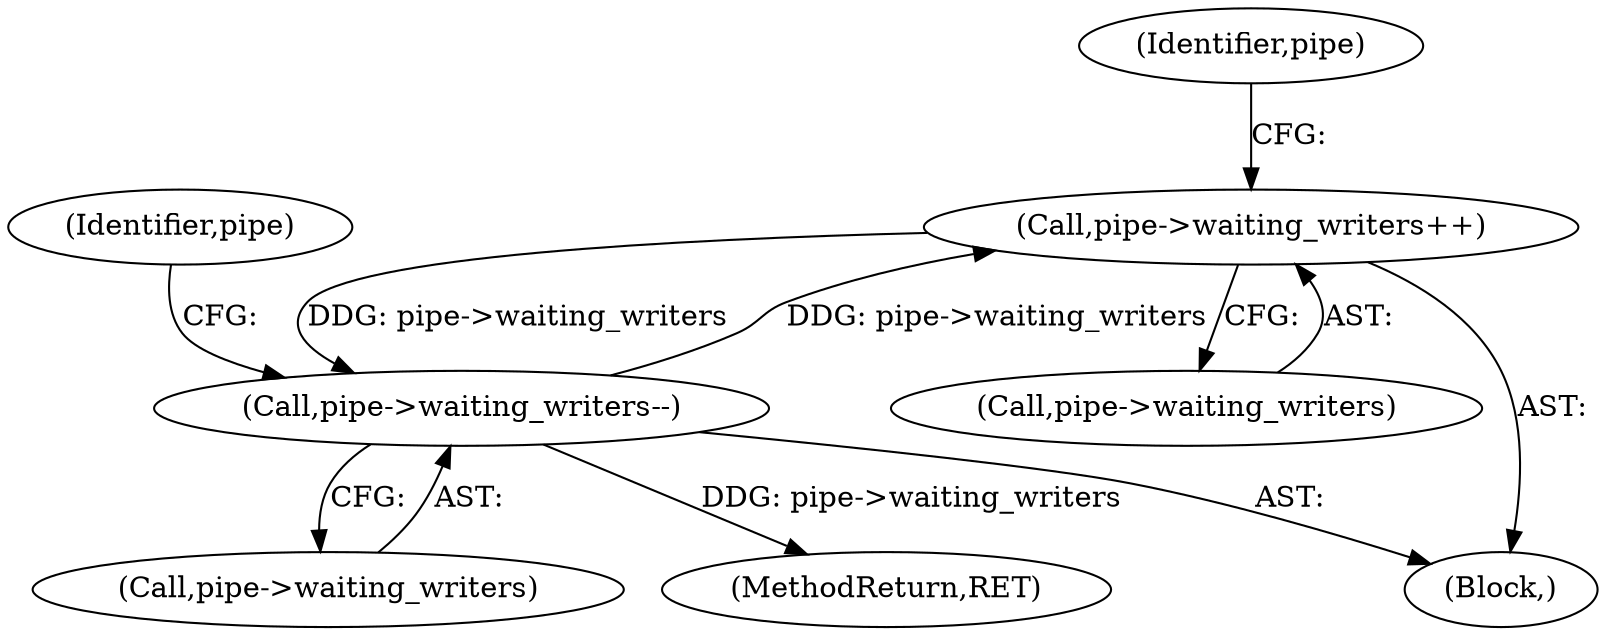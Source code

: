 digraph "0_linux_f0d1bec9d58d4c038d0ac958c9af82be6eb18045_1@API" {
"1000498" [label="(Call,pipe->waiting_writers++)"];
"1000504" [label="(Call,pipe->waiting_writers--)"];
"1000498" [label="(Call,pipe->waiting_writers++)"];
"1000505" [label="(Call,pipe->waiting_writers)"];
"1000503" [label="(Identifier,pipe)"];
"1000504" [label="(Call,pipe->waiting_writers--)"];
"1000499" [label="(Call,pipe->waiting_writers)"];
"1000557" [label="(MethodReturn,RET)"];
"1000498" [label="(Call,pipe->waiting_writers++)"];
"1000279" [label="(Identifier,pipe)"];
"1000274" [label="(Block,)"];
"1000498" -> "1000274"  [label="AST: "];
"1000498" -> "1000499"  [label="CFG: "];
"1000499" -> "1000498"  [label="AST: "];
"1000503" -> "1000498"  [label="CFG: "];
"1000504" -> "1000498"  [label="DDG: pipe->waiting_writers"];
"1000498" -> "1000504"  [label="DDG: pipe->waiting_writers"];
"1000504" -> "1000274"  [label="AST: "];
"1000504" -> "1000505"  [label="CFG: "];
"1000505" -> "1000504"  [label="AST: "];
"1000279" -> "1000504"  [label="CFG: "];
"1000504" -> "1000557"  [label="DDG: pipe->waiting_writers"];
}
